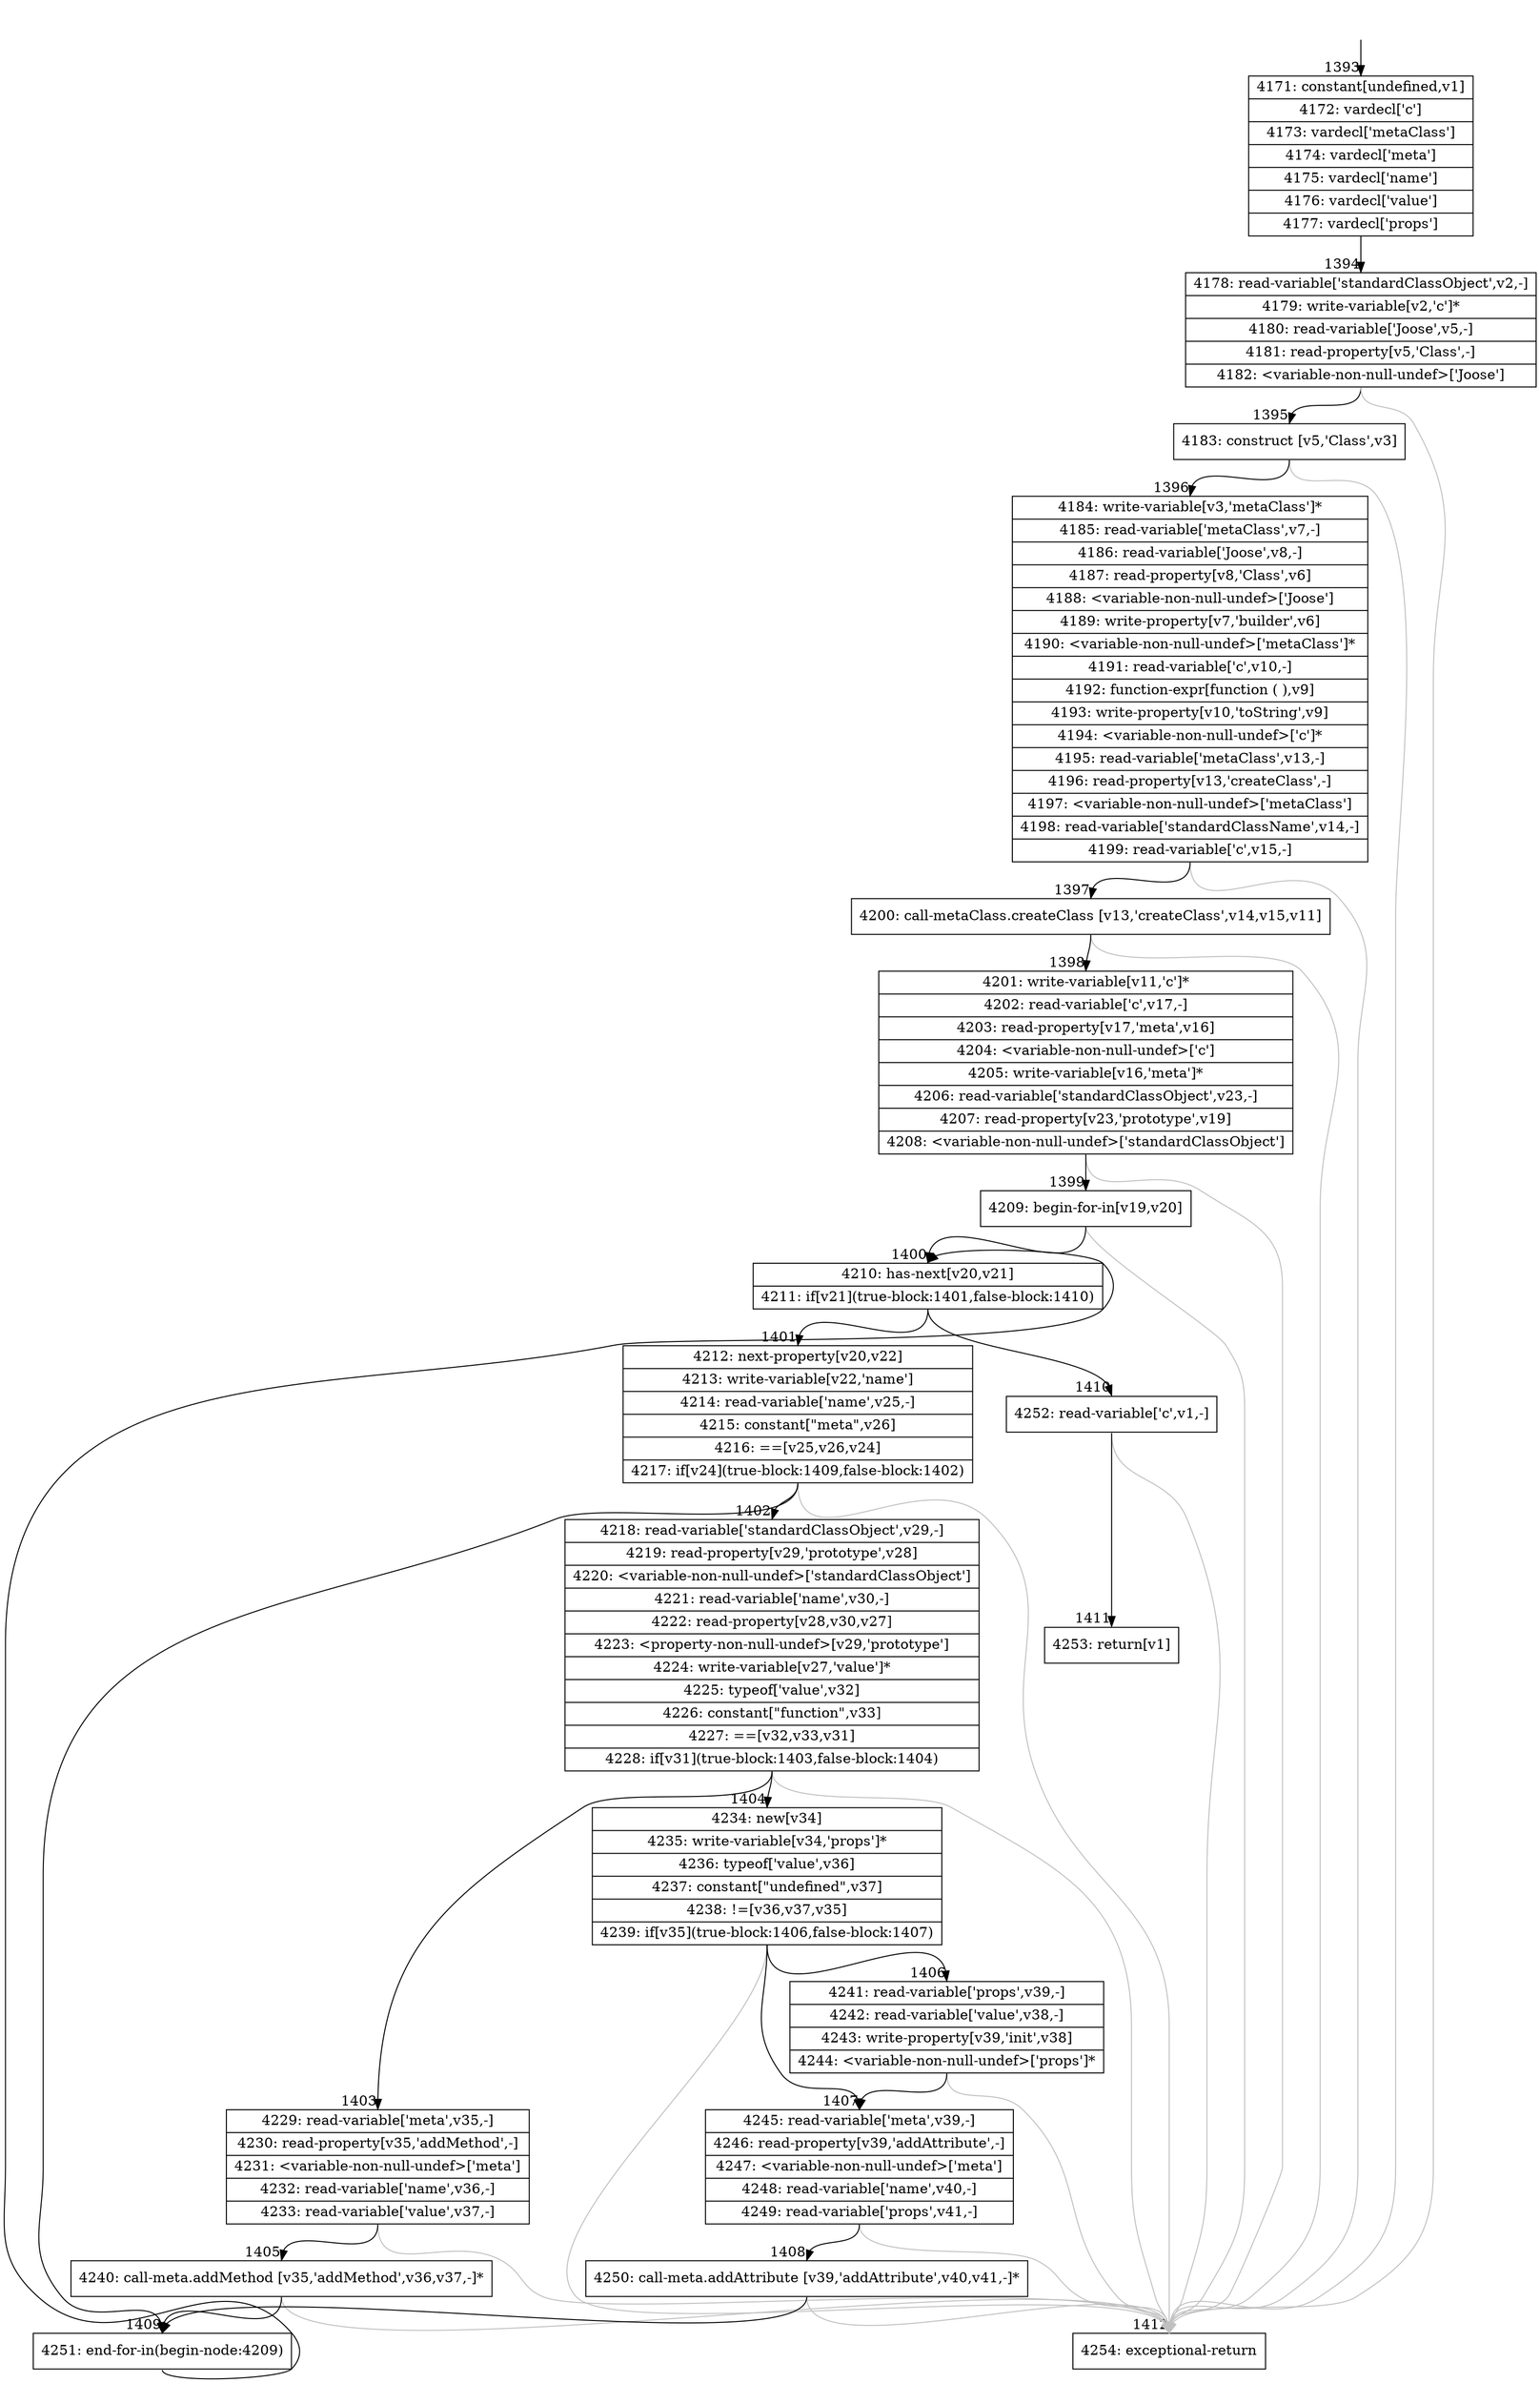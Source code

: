 digraph {
rankdir="TD"
BB_entry164[shape=none,label=""];
BB_entry164 -> BB1393 [tailport=s, headport=n, headlabel="    1393"]
BB1393 [shape=record label="{4171: constant[undefined,v1]|4172: vardecl['c']|4173: vardecl['metaClass']|4174: vardecl['meta']|4175: vardecl['name']|4176: vardecl['value']|4177: vardecl['props']}" ] 
BB1393 -> BB1394 [tailport=s, headport=n, headlabel="      1394"]
BB1394 [shape=record label="{4178: read-variable['standardClassObject',v2,-]|4179: write-variable[v2,'c']*|4180: read-variable['Joose',v5,-]|4181: read-property[v5,'Class',-]|4182: \<variable-non-null-undef\>['Joose']}" ] 
BB1394 -> BB1395 [tailport=s, headport=n, headlabel="      1395"]
BB1394 -> BB1412 [tailport=s, headport=n, color=gray, headlabel="      1412"]
BB1395 [shape=record label="{4183: construct [v5,'Class',v3]}" ] 
BB1395 -> BB1396 [tailport=s, headport=n, headlabel="      1396"]
BB1395 -> BB1412 [tailport=s, headport=n, color=gray]
BB1396 [shape=record label="{4184: write-variable[v3,'metaClass']*|4185: read-variable['metaClass',v7,-]|4186: read-variable['Joose',v8,-]|4187: read-property[v8,'Class',v6]|4188: \<variable-non-null-undef\>['Joose']|4189: write-property[v7,'builder',v6]|4190: \<variable-non-null-undef\>['metaClass']*|4191: read-variable['c',v10,-]|4192: function-expr[function ( ),v9]|4193: write-property[v10,'toString',v9]|4194: \<variable-non-null-undef\>['c']*|4195: read-variable['metaClass',v13,-]|4196: read-property[v13,'createClass',-]|4197: \<variable-non-null-undef\>['metaClass']|4198: read-variable['standardClassName',v14,-]|4199: read-variable['c',v15,-]}" ] 
BB1396 -> BB1397 [tailport=s, headport=n, headlabel="      1397"]
BB1396 -> BB1412 [tailport=s, headport=n, color=gray]
BB1397 [shape=record label="{4200: call-metaClass.createClass [v13,'createClass',v14,v15,v11]}" ] 
BB1397 -> BB1398 [tailport=s, headport=n, headlabel="      1398"]
BB1397 -> BB1412 [tailport=s, headport=n, color=gray]
BB1398 [shape=record label="{4201: write-variable[v11,'c']*|4202: read-variable['c',v17,-]|4203: read-property[v17,'meta',v16]|4204: \<variable-non-null-undef\>['c']|4205: write-variable[v16,'meta']*|4206: read-variable['standardClassObject',v23,-]|4207: read-property[v23,'prototype',v19]|4208: \<variable-non-null-undef\>['standardClassObject']}" ] 
BB1398 -> BB1399 [tailport=s, headport=n, headlabel="      1399"]
BB1398 -> BB1412 [tailport=s, headport=n, color=gray]
BB1399 [shape=record label="{4209: begin-for-in[v19,v20]}" ] 
BB1399 -> BB1400 [tailport=s, headport=n, headlabel="      1400"]
BB1399 -> BB1412 [tailport=s, headport=n, color=gray]
BB1400 [shape=record label="{4210: has-next[v20,v21]|4211: if[v21](true-block:1401,false-block:1410)}" ] 
BB1400 -> BB1401 [tailport=s, headport=n, headlabel="      1401"]
BB1400 -> BB1410 [tailport=s, headport=n, headlabel="      1410"]
BB1401 [shape=record label="{4212: next-property[v20,v22]|4213: write-variable[v22,'name']|4214: read-variable['name',v25,-]|4215: constant[\"meta\",v26]|4216: ==[v25,v26,v24]|4217: if[v24](true-block:1409,false-block:1402)}" ] 
BB1401 -> BB1409 [tailport=s, headport=n, headlabel="      1409"]
BB1401 -> BB1402 [tailport=s, headport=n, headlabel="      1402"]
BB1401 -> BB1412 [tailport=s, headport=n, color=gray]
BB1402 [shape=record label="{4218: read-variable['standardClassObject',v29,-]|4219: read-property[v29,'prototype',v28]|4220: \<variable-non-null-undef\>['standardClassObject']|4221: read-variable['name',v30,-]|4222: read-property[v28,v30,v27]|4223: \<property-non-null-undef\>[v29,'prototype']|4224: write-variable[v27,'value']*|4225: typeof['value',v32]|4226: constant[\"function\",v33]|4227: ==[v32,v33,v31]|4228: if[v31](true-block:1403,false-block:1404)}" ] 
BB1402 -> BB1403 [tailport=s, headport=n, headlabel="      1403"]
BB1402 -> BB1404 [tailport=s, headport=n, headlabel="      1404"]
BB1402 -> BB1412 [tailport=s, headport=n, color=gray]
BB1403 [shape=record label="{4229: read-variable['meta',v35,-]|4230: read-property[v35,'addMethod',-]|4231: \<variable-non-null-undef\>['meta']|4232: read-variable['name',v36,-]|4233: read-variable['value',v37,-]}" ] 
BB1403 -> BB1405 [tailport=s, headport=n, headlabel="      1405"]
BB1403 -> BB1412 [tailport=s, headport=n, color=gray]
BB1404 [shape=record label="{4234: new[v34]|4235: write-variable[v34,'props']*|4236: typeof['value',v36]|4237: constant[\"undefined\",v37]|4238: !=[v36,v37,v35]|4239: if[v35](true-block:1406,false-block:1407)}" ] 
BB1404 -> BB1406 [tailport=s, headport=n, headlabel="      1406"]
BB1404 -> BB1407 [tailport=s, headport=n, headlabel="      1407"]
BB1404 -> BB1412 [tailport=s, headport=n, color=gray]
BB1405 [shape=record label="{4240: call-meta.addMethod [v35,'addMethod',v36,v37,-]*}" ] 
BB1405 -> BB1409 [tailport=s, headport=n]
BB1405 -> BB1412 [tailport=s, headport=n, color=gray]
BB1406 [shape=record label="{4241: read-variable['props',v39,-]|4242: read-variable['value',v38,-]|4243: write-property[v39,'init',v38]|4244: \<variable-non-null-undef\>['props']*}" ] 
BB1406 -> BB1407 [tailport=s, headport=n]
BB1406 -> BB1412 [tailport=s, headport=n, color=gray]
BB1407 [shape=record label="{4245: read-variable['meta',v39,-]|4246: read-property[v39,'addAttribute',-]|4247: \<variable-non-null-undef\>['meta']|4248: read-variable['name',v40,-]|4249: read-variable['props',v41,-]}" ] 
BB1407 -> BB1408 [tailport=s, headport=n, headlabel="      1408"]
BB1407 -> BB1412 [tailport=s, headport=n, color=gray]
BB1408 [shape=record label="{4250: call-meta.addAttribute [v39,'addAttribute',v40,v41,-]*}" ] 
BB1408 -> BB1409 [tailport=s, headport=n]
BB1408 -> BB1412 [tailport=s, headport=n, color=gray]
BB1409 [shape=record label="{4251: end-for-in(begin-node:4209)}" ] 
BB1409 -> BB1400 [tailport=s, headport=n]
BB1410 [shape=record label="{4252: read-variable['c',v1,-]}" ] 
BB1410 -> BB1411 [tailport=s, headport=n, headlabel="      1411"]
BB1410 -> BB1412 [tailport=s, headport=n, color=gray]
BB1411 [shape=record label="{4253: return[v1]}" ] 
BB1412 [shape=record label="{4254: exceptional-return}" ] 
//#$~ 1652
}
